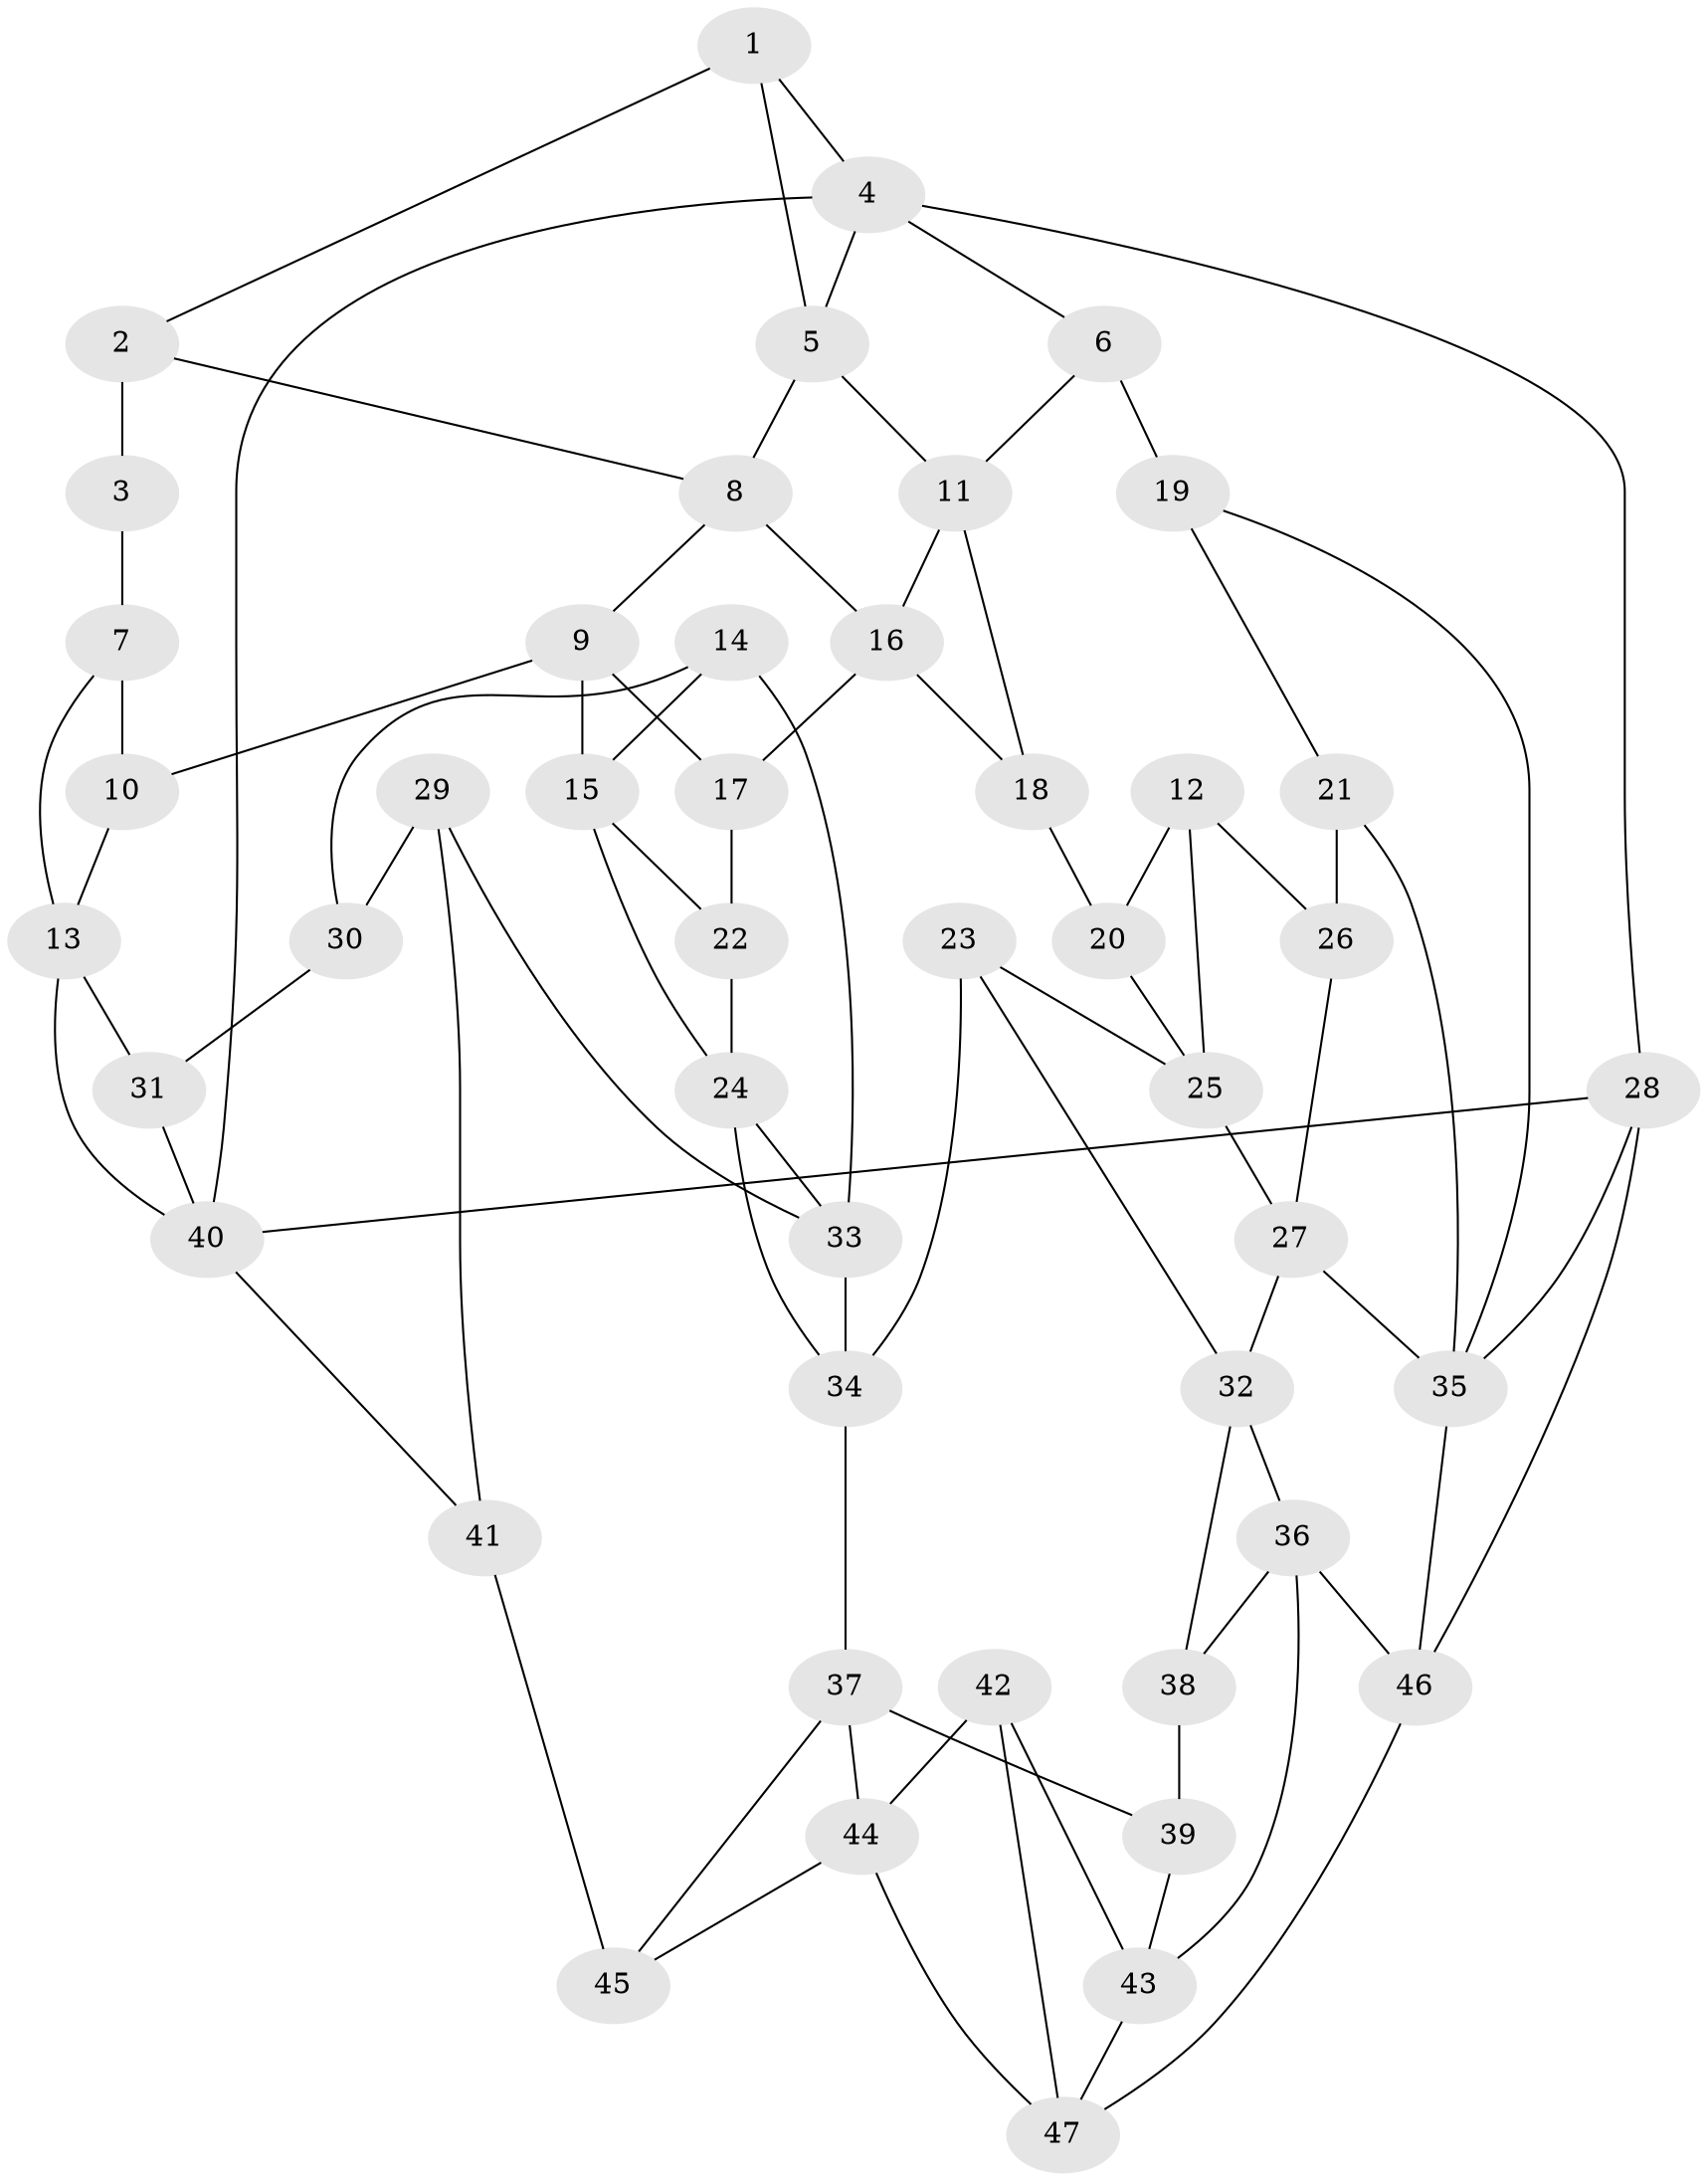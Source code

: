 // original degree distribution, {3: 0.021505376344086023, 5: 0.4731182795698925, 4: 0.26881720430107525, 6: 0.23655913978494625}
// Generated by graph-tools (version 1.1) at 2025/03/03/09/25 03:03:18]
// undirected, 47 vertices, 83 edges
graph export_dot {
graph [start="1"]
  node [color=gray90,style=filled];
  1;
  2;
  3;
  4;
  5;
  6;
  7;
  8;
  9;
  10;
  11;
  12;
  13;
  14;
  15;
  16;
  17;
  18;
  19;
  20;
  21;
  22;
  23;
  24;
  25;
  26;
  27;
  28;
  29;
  30;
  31;
  32;
  33;
  34;
  35;
  36;
  37;
  38;
  39;
  40;
  41;
  42;
  43;
  44;
  45;
  46;
  47;
  1 -- 2 [weight=1.0];
  1 -- 4 [weight=1.0];
  1 -- 5 [weight=1.0];
  2 -- 3 [weight=2.0];
  2 -- 8 [weight=1.0];
  3 -- 7 [weight=2.0];
  4 -- 5 [weight=1.0];
  4 -- 6 [weight=1.0];
  4 -- 28 [weight=1.0];
  4 -- 40 [weight=1.0];
  5 -- 8 [weight=1.0];
  5 -- 11 [weight=1.0];
  6 -- 11 [weight=1.0];
  6 -- 19 [weight=2.0];
  7 -- 10 [weight=1.0];
  7 -- 13 [weight=1.0];
  8 -- 9 [weight=1.0];
  8 -- 16 [weight=1.0];
  9 -- 10 [weight=1.0];
  9 -- 15 [weight=1.0];
  9 -- 17 [weight=1.0];
  10 -- 13 [weight=1.0];
  11 -- 16 [weight=1.0];
  11 -- 18 [weight=1.0];
  12 -- 20 [weight=1.0];
  12 -- 25 [weight=1.0];
  12 -- 26 [weight=1.0];
  13 -- 31 [weight=1.0];
  13 -- 40 [weight=1.0];
  14 -- 15 [weight=1.0];
  14 -- 30 [weight=1.0];
  14 -- 33 [weight=1.0];
  15 -- 22 [weight=1.0];
  15 -- 24 [weight=1.0];
  16 -- 17 [weight=1.0];
  16 -- 18 [weight=1.0];
  17 -- 22 [weight=2.0];
  18 -- 20 [weight=2.0];
  19 -- 21 [weight=1.0];
  19 -- 35 [weight=1.0];
  20 -- 25 [weight=1.0];
  21 -- 26 [weight=2.0];
  21 -- 35 [weight=1.0];
  22 -- 24 [weight=1.0];
  23 -- 25 [weight=1.0];
  23 -- 32 [weight=1.0];
  23 -- 34 [weight=1.0];
  24 -- 33 [weight=1.0];
  24 -- 34 [weight=1.0];
  25 -- 27 [weight=1.0];
  26 -- 27 [weight=1.0];
  27 -- 32 [weight=1.0];
  27 -- 35 [weight=1.0];
  28 -- 35 [weight=1.0];
  28 -- 40 [weight=1.0];
  28 -- 46 [weight=1.0];
  29 -- 30 [weight=1.0];
  29 -- 33 [weight=1.0];
  29 -- 41 [weight=1.0];
  30 -- 31 [weight=2.0];
  31 -- 40 [weight=2.0];
  32 -- 36 [weight=1.0];
  32 -- 38 [weight=1.0];
  33 -- 34 [weight=1.0];
  34 -- 37 [weight=1.0];
  35 -- 46 [weight=1.0];
  36 -- 38 [weight=1.0];
  36 -- 43 [weight=1.0];
  36 -- 46 [weight=1.0];
  37 -- 39 [weight=1.0];
  37 -- 44 [weight=1.0];
  37 -- 45 [weight=1.0];
  38 -- 39 [weight=2.0];
  39 -- 43 [weight=1.0];
  40 -- 41 [weight=1.0];
  41 -- 45 [weight=2.0];
  42 -- 43 [weight=1.0];
  42 -- 44 [weight=1.0];
  42 -- 47 [weight=1.0];
  43 -- 47 [weight=1.0];
  44 -- 45 [weight=1.0];
  44 -- 47 [weight=1.0];
  46 -- 47 [weight=1.0];
}
